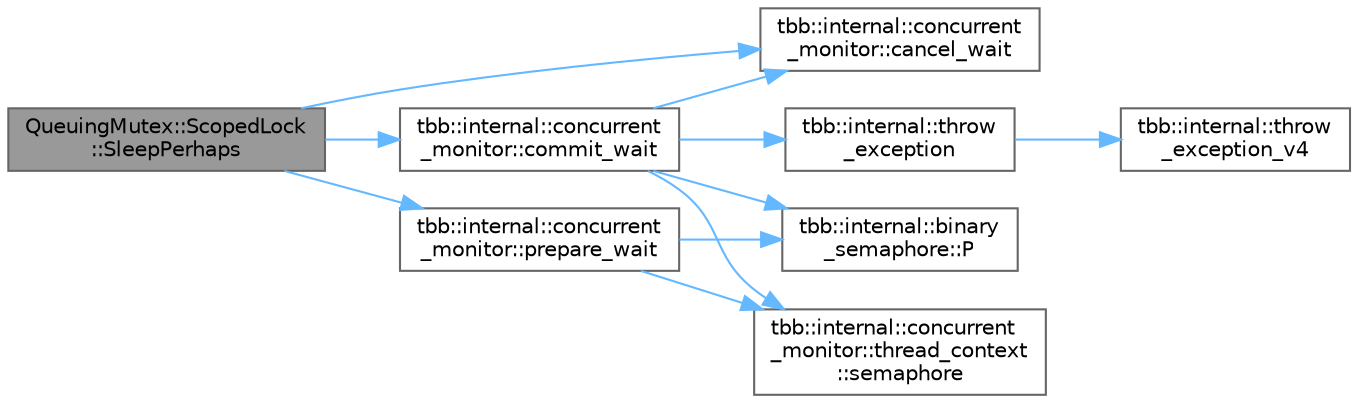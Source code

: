 digraph "QueuingMutex::ScopedLock::SleepPerhaps"
{
 // LATEX_PDF_SIZE
  bgcolor="transparent";
  edge [fontname=Helvetica,fontsize=10,labelfontname=Helvetica,labelfontsize=10];
  node [fontname=Helvetica,fontsize=10,shape=box,height=0.2,width=0.4];
  rankdir="LR";
  Node1 [id="Node000001",label="QueuingMutex::ScopedLock\l::SleepPerhaps",height=0.2,width=0.4,color="gray40", fillcolor="grey60", style="filled", fontcolor="black",tooltip="Yield and block; go to sleep"];
  Node1 -> Node2 [id="edge1_Node000001_Node000002",color="steelblue1",style="solid",tooltip=" "];
  Node2 [id="Node000002",label="tbb::internal::concurrent\l_monitor::cancel_wait",height=0.2,width=0.4,color="grey40", fillcolor="white", style="filled",URL="$classtbb_1_1internal_1_1concurrent__monitor.html#ab6e8b88bc5de74f5f872d18de94978f2",tooltip="Cancel the wait. Removes the thread from the wait queue if not removed yet."];
  Node1 -> Node3 [id="edge2_Node000001_Node000003",color="steelblue1",style="solid",tooltip=" "];
  Node3 [id="Node000003",label="tbb::internal::concurrent\l_monitor::commit_wait",height=0.2,width=0.4,color="grey40", fillcolor="white", style="filled",URL="$classtbb_1_1internal_1_1concurrent__monitor.html#adb7065c781c2ae5f76d602c184c5194e",tooltip="Commit wait if event count has not changed; otherwise, cancel wait."];
  Node3 -> Node2 [id="edge3_Node000003_Node000002",color="steelblue1",style="solid",tooltip=" "];
  Node3 -> Node4 [id="edge4_Node000003_Node000004",color="steelblue1",style="solid",tooltip=" "];
  Node4 [id="Node000004",label="tbb::internal::binary\l_semaphore::P",height=0.2,width=0.4,color="grey40", fillcolor="white", style="filled",URL="$classtbb_1_1internal_1_1binary__semaphore.html#af2248191c45e9442d39805db03cdbb34",tooltip="wait/acquire"];
  Node3 -> Node5 [id="edge5_Node000003_Node000005",color="steelblue1",style="solid",tooltip=" "];
  Node5 [id="Node000005",label="tbb::internal::concurrent\l_monitor::thread_context\l::semaphore",height=0.2,width=0.4,color="grey40", fillcolor="white", style="filled",URL="$classtbb_1_1internal_1_1concurrent__monitor_1_1thread__context.html#a5716be4f9dadc8926481697caea67539",tooltip=" "];
  Node3 -> Node6 [id="edge6_Node000003_Node000006",color="steelblue1",style="solid",tooltip=" "];
  Node6 [id="Node000006",label="tbb::internal::throw\l_exception",height=0.2,width=0.4,color="grey40", fillcolor="white", style="filled",URL="$namespacetbb_1_1internal.html#a61a681f9fd15fdb055f7725d6416ddf4",tooltip="Versionless convenience wrapper for throw_exception_v4()"];
  Node6 -> Node7 [id="edge7_Node000006_Node000007",color="steelblue1",style="solid",tooltip=" "];
  Node7 [id="Node000007",label="tbb::internal::throw\l_exception_v4",height=0.2,width=0.4,color="grey40", fillcolor="white", style="filled",URL="$namespacetbb_1_1internal.html#adccc1f69ee5a85094eb6a5f9fbac89d7",tooltip="Gathers all throw operators in one place."];
  Node1 -> Node8 [id="edge8_Node000001_Node000008",color="steelblue1",style="solid",tooltip=" "];
  Node8 [id="Node000008",label="tbb::internal::concurrent\l_monitor::prepare_wait",height=0.2,width=0.4,color="grey40", fillcolor="white", style="filled",URL="$classtbb_1_1internal_1_1concurrent__monitor.html#a87e8231d37c0875953fc2283c1158115",tooltip="prepare wait by inserting 'thr' into the wait queue"];
  Node8 -> Node4 [id="edge9_Node000008_Node000004",color="steelblue1",style="solid",tooltip=" "];
  Node8 -> Node5 [id="edge10_Node000008_Node000005",color="steelblue1",style="solid",tooltip=" "];
}
